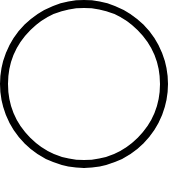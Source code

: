 <mxfile version="20.2.2" type="device"><diagram id="J2OuSg8uE9UjYtb7iVZ3" name="Seite-1"><mxGraphModel dx="1018" dy="630" grid="1" gridSize="10" guides="1" tooltips="1" connect="1" arrows="1" fold="1" page="1" pageScale="1" pageWidth="827" pageHeight="1169" math="0" shadow="0"><root><mxCell id="0"/><mxCell id="1" parent="0"/><mxCell id="hAJaRdIYze2g09QByDpZ-1" value="" style="ellipse;whiteSpace=wrap;html=1;aspect=fixed;strokeWidth=4;" parent="1" vertex="1"><mxGeometry x="40" y="80" width="80" height="80" as="geometry"/></mxCell><mxCell id="na2XEyX6FowcAoHF-cJp-1" value="" style="shape=image;html=1;verticalAlign=top;verticalLabelPosition=bottom;labelBackgroundColor=#ffffff;imageAspect=0;aspect=fixed;image=https://cdn3.iconfinder.com/data/icons/summer-glyph-24-px/24/Destination_flag_ensign_flag_flag_pole_flag_signal-128.png" vertex="1" parent="1"><mxGeometry x="52.5" y="92.5" width="55" height="55" as="geometry"/></mxCell></root></mxGraphModel></diagram></mxfile>